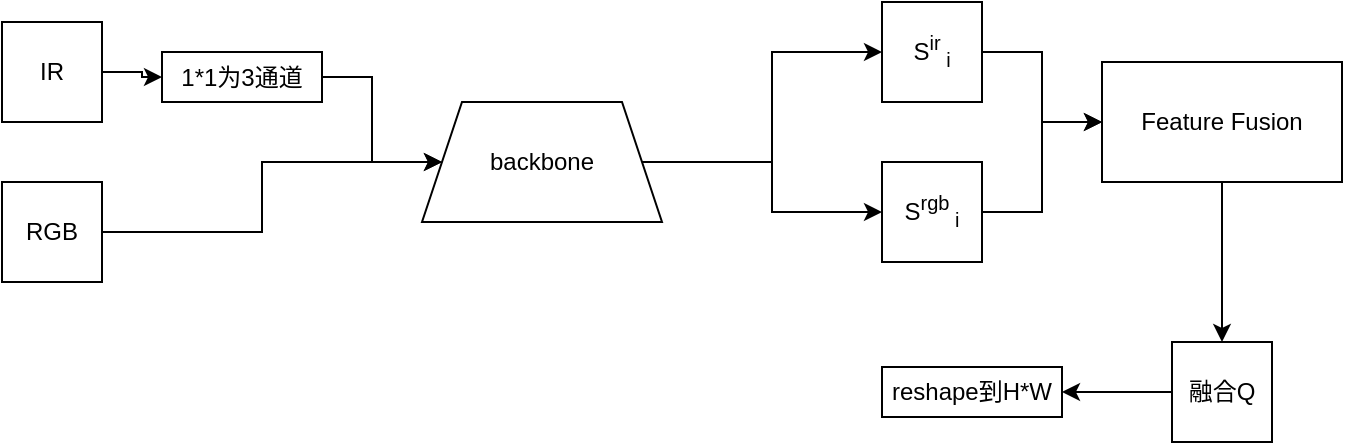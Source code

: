 <mxfile version="26.1.0">
  <diagram name="第 1 页" id="Tc17rAyh3nAKfj_cEDxG">
    <mxGraphModel dx="773" dy="390" grid="1" gridSize="10" guides="1" tooltips="1" connect="1" arrows="1" fold="1" page="1" pageScale="1" pageWidth="827" pageHeight="1169" math="0" shadow="0">
      <root>
        <mxCell id="0" />
        <mxCell id="1" parent="0" />
        <mxCell id="uhiJYErKIzIVlTpviE_C-13" style="edgeStyle=orthogonalEdgeStyle;rounded=0;orthogonalLoop=1;jettySize=auto;html=1;entryX=0;entryY=0.5;entryDx=0;entryDy=0;" edge="1" parent="1" source="uhiJYErKIzIVlTpviE_C-4" target="uhiJYErKIzIVlTpviE_C-14">
          <mxGeometry relative="1" as="geometry">
            <mxPoint x="410" y="210" as="targetPoint" />
          </mxGeometry>
        </mxCell>
        <mxCell id="uhiJYErKIzIVlTpviE_C-16" style="edgeStyle=orthogonalEdgeStyle;rounded=0;orthogonalLoop=1;jettySize=auto;html=1;entryX=0;entryY=0.5;entryDx=0;entryDy=0;" edge="1" parent="1" source="uhiJYErKIzIVlTpviE_C-4" target="uhiJYErKIzIVlTpviE_C-15">
          <mxGeometry relative="1" as="geometry" />
        </mxCell>
        <mxCell id="uhiJYErKIzIVlTpviE_C-4" value="backbone" style="shape=trapezoid;perimeter=trapezoidPerimeter;whiteSpace=wrap;html=1;fixedSize=1;" vertex="1" parent="1">
          <mxGeometry x="220" y="190" width="120" height="60" as="geometry" />
        </mxCell>
        <mxCell id="uhiJYErKIzIVlTpviE_C-9" style="edgeStyle=orthogonalEdgeStyle;rounded=0;orthogonalLoop=1;jettySize=auto;html=1;entryX=0;entryY=0.5;entryDx=0;entryDy=0;" edge="1" parent="1" source="uhiJYErKIzIVlTpviE_C-5" target="uhiJYErKIzIVlTpviE_C-8">
          <mxGeometry relative="1" as="geometry" />
        </mxCell>
        <mxCell id="uhiJYErKIzIVlTpviE_C-5" value="IR" style="rounded=0;whiteSpace=wrap;html=1;" vertex="1" parent="1">
          <mxGeometry x="10" y="150" width="50" height="50" as="geometry" />
        </mxCell>
        <mxCell id="uhiJYErKIzIVlTpviE_C-11" style="edgeStyle=orthogonalEdgeStyle;rounded=0;orthogonalLoop=1;jettySize=auto;html=1;entryX=0;entryY=0.5;entryDx=0;entryDy=0;" edge="1" parent="1" source="uhiJYErKIzIVlTpviE_C-6" target="uhiJYErKIzIVlTpviE_C-4">
          <mxGeometry relative="1" as="geometry" />
        </mxCell>
        <mxCell id="uhiJYErKIzIVlTpviE_C-6" value="RGB" style="rounded=0;whiteSpace=wrap;html=1;" vertex="1" parent="1">
          <mxGeometry x="10" y="230" width="50" height="50" as="geometry" />
        </mxCell>
        <mxCell id="uhiJYErKIzIVlTpviE_C-12" style="edgeStyle=orthogonalEdgeStyle;rounded=0;orthogonalLoop=1;jettySize=auto;html=1;" edge="1" parent="1" source="uhiJYErKIzIVlTpviE_C-8" target="uhiJYErKIzIVlTpviE_C-4">
          <mxGeometry relative="1" as="geometry" />
        </mxCell>
        <mxCell id="uhiJYErKIzIVlTpviE_C-8" value="1*1为3通道" style="rounded=0;whiteSpace=wrap;html=1;" vertex="1" parent="1">
          <mxGeometry x="90" y="165" width="80" height="25" as="geometry" />
        </mxCell>
        <mxCell id="uhiJYErKIzIVlTpviE_C-18" style="edgeStyle=orthogonalEdgeStyle;rounded=0;orthogonalLoop=1;jettySize=auto;html=1;entryX=0;entryY=0.5;entryDx=0;entryDy=0;" edge="1" parent="1" source="uhiJYErKIzIVlTpviE_C-14" target="uhiJYErKIzIVlTpviE_C-17">
          <mxGeometry relative="1" as="geometry" />
        </mxCell>
        <mxCell id="uhiJYErKIzIVlTpviE_C-14" value="S&lt;sup&gt;ir&amp;nbsp;&lt;/sup&gt;&lt;sub&gt;i&lt;/sub&gt;" style="rounded=0;whiteSpace=wrap;html=1;" vertex="1" parent="1">
          <mxGeometry x="450" y="140" width="50" height="50" as="geometry" />
        </mxCell>
        <mxCell id="uhiJYErKIzIVlTpviE_C-19" style="edgeStyle=orthogonalEdgeStyle;rounded=0;orthogonalLoop=1;jettySize=auto;html=1;exitX=1;exitY=0.5;exitDx=0;exitDy=0;entryX=0;entryY=0.5;entryDx=0;entryDy=0;" edge="1" parent="1" source="uhiJYErKIzIVlTpviE_C-15" target="uhiJYErKIzIVlTpviE_C-17">
          <mxGeometry relative="1" as="geometry" />
        </mxCell>
        <mxCell id="uhiJYErKIzIVlTpviE_C-15" value="S&lt;sup&gt;rgb&lt;/sup&gt;&lt;sub&gt;&amp;nbsp;i&lt;/sub&gt;" style="rounded=0;whiteSpace=wrap;html=1;" vertex="1" parent="1">
          <mxGeometry x="450" y="220" width="50" height="50" as="geometry" />
        </mxCell>
        <mxCell id="uhiJYErKIzIVlTpviE_C-20" style="edgeStyle=orthogonalEdgeStyle;rounded=0;orthogonalLoop=1;jettySize=auto;html=1;entryX=0.5;entryY=0;entryDx=0;entryDy=0;" edge="1" parent="1" source="uhiJYErKIzIVlTpviE_C-17" target="uhiJYErKIzIVlTpviE_C-21">
          <mxGeometry relative="1" as="geometry">
            <mxPoint x="620" y="310" as="targetPoint" />
          </mxGeometry>
        </mxCell>
        <mxCell id="uhiJYErKIzIVlTpviE_C-17" value="Feature Fusion" style="rounded=0;whiteSpace=wrap;html=1;" vertex="1" parent="1">
          <mxGeometry x="560" y="170" width="120" height="60" as="geometry" />
        </mxCell>
        <mxCell id="uhiJYErKIzIVlTpviE_C-25" value="" style="edgeStyle=orthogonalEdgeStyle;rounded=0;orthogonalLoop=1;jettySize=auto;html=1;" edge="1" parent="1" source="uhiJYErKIzIVlTpviE_C-21" target="uhiJYErKIzIVlTpviE_C-24">
          <mxGeometry relative="1" as="geometry" />
        </mxCell>
        <mxCell id="uhiJYErKIzIVlTpviE_C-21" value="融合Q" style="rounded=0;whiteSpace=wrap;html=1;" vertex="1" parent="1">
          <mxGeometry x="595" y="310" width="50" height="50" as="geometry" />
        </mxCell>
        <mxCell id="uhiJYErKIzIVlTpviE_C-24" value="reshape到H*W" style="whiteSpace=wrap;html=1;rounded=0;" vertex="1" parent="1">
          <mxGeometry x="450" y="322.5" width="90" height="25" as="geometry" />
        </mxCell>
      </root>
    </mxGraphModel>
  </diagram>
</mxfile>
